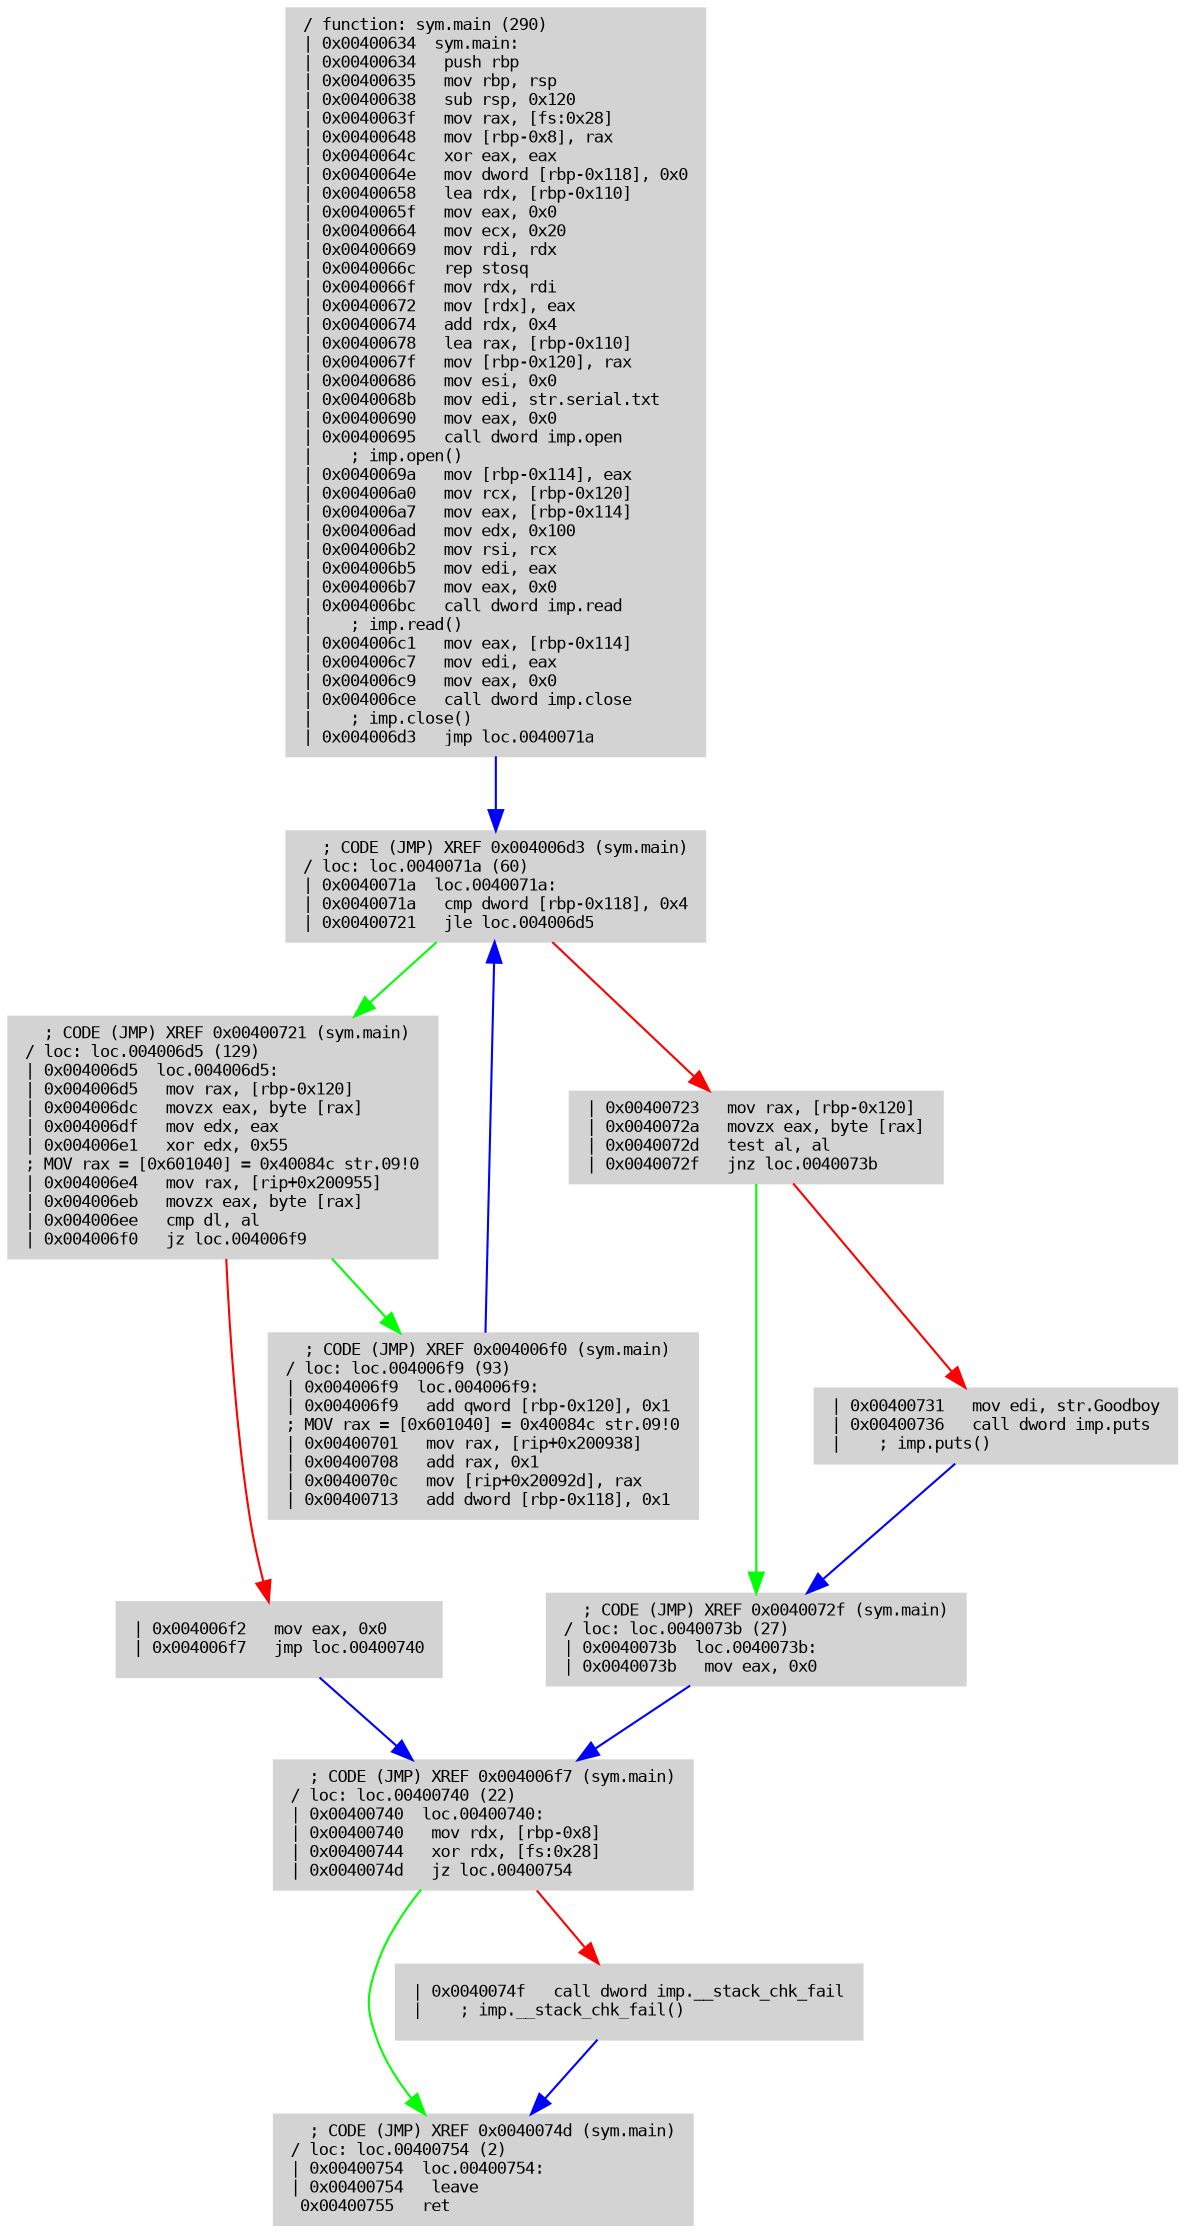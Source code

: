 digraph code {
	graph [bgcolor=white];
	node [color=lightgray, style=filled shape=box fontname="Courier" fontsize="8"];
	"0x00400634_0x00400634" -> "0x00400634_0x0040071a" [color="blue"];
 "0x00400634_0x00400634" [URL="sym.main/0x00400634" color="lightgray", label="/ function: sym.main (290)\l| 0x00400634  sym.main:\l| 0x00400634   push rbp\l| 0x00400635   mov rbp, rsp\l| 0x00400638   sub rsp, 0x120\l| 0x0040063f   mov rax, [fs:0x28]\l| 0x00400648   mov [rbp-0x8], rax\l| 0x0040064c   xor eax, eax\l| 0x0040064e   mov dword [rbp-0x118], 0x0\l| 0x00400658   lea rdx, [rbp-0x110]\l| 0x0040065f   mov eax, 0x0\l| 0x00400664   mov ecx, 0x20\l| 0x00400669   mov rdi, rdx\l| 0x0040066c   rep stosq\l| 0x0040066f   mov rdx, rdi\l| 0x00400672   mov [rdx], eax\l| 0x00400674   add rdx, 0x4\l| 0x00400678   lea rax, [rbp-0x110]\l| 0x0040067f   mov [rbp-0x120], rax\l| 0x00400686   mov esi, 0x0\l| 0x0040068b   mov edi, str.serial.txt\l| 0x00400690   mov eax, 0x0\l| 0x00400695   call dword imp.open\l|    ; imp.open()\l| 0x0040069a   mov [rbp-0x114], eax\l| 0x004006a0   mov rcx, [rbp-0x120]\l| 0x004006a7   mov eax, [rbp-0x114]\l| 0x004006ad   mov edx, 0x100\l| 0x004006b2   mov rsi, rcx\l| 0x004006b5   mov edi, eax\l| 0x004006b7   mov eax, 0x0\l| 0x004006bc   call dword imp.read\l|    ; imp.read()\l| 0x004006c1   mov eax, [rbp-0x114]\l| 0x004006c7   mov edi, eax\l| 0x004006c9   mov eax, 0x0\l| 0x004006ce   call dword imp.close\l|    ; imp.close()\l| 0x004006d3   jmp loc.0040071a\l"]
	"0x00400634_0x004006d5" -> "0x00400634_0x004006f9" [color="green"];
	"0x00400634_0x004006d5" -> "0x00400634_0x004006f2" [color="red"];
 "0x00400634_0x004006d5" [URL="sym.main/0x004006d5" color="lightgray", label="  ; CODE (JMP) XREF 0x00400721 (sym.main)\l/ loc: loc.004006d5 (129)\l| 0x004006d5  loc.004006d5:\l| 0x004006d5   mov rax, [rbp-0x120]\l| 0x004006dc   movzx eax, byte [rax]\l| 0x004006df   mov edx, eax\l| 0x004006e1   xor edx, 0x55\l; MOV rax = [0x601040] = 0x40084c str.09!0\l| 0x004006e4   mov rax, [rip+0x200955]\l| 0x004006eb   movzx eax, byte [rax]\l| 0x004006ee   cmp dl, al\l| 0x004006f0   jz loc.004006f9\l"]
	"0x00400634_0x004006f2" -> "0x00400634_0x00400740" [color="blue"];
 "0x00400634_0x004006f2" [URL="sym.main/0x004006f2" color="lightgray", label="| 0x004006f2   mov eax, 0x0\l| 0x004006f7   jmp loc.00400740\l"]
	"0x00400634_0x004006f9" -> "0x00400634_0x0040071a" [color="blue"];
 "0x00400634_0x004006f9" [URL="sym.main/0x004006f9" color="lightgray", label="  ; CODE (JMP) XREF 0x004006f0 (sym.main)\l/ loc: loc.004006f9 (93)\l| 0x004006f9  loc.004006f9:\l| 0x004006f9   add qword [rbp-0x120], 0x1\l; MOV rax = [0x601040] = 0x40084c str.09!0\l| 0x00400701   mov rax, [rip+0x200938]\l| 0x00400708   add rax, 0x1\l| 0x0040070c   mov [rip+0x20092d], rax\l| 0x00400713   add dword [rbp-0x118], 0x1\l"]
	"0x00400634_0x0040071a" -> "0x00400634_0x004006d5" [color="green"];
	"0x00400634_0x0040071a" -> "0x00400634_0x00400723" [color="red"];
 "0x00400634_0x0040071a" [URL="sym.main/0x0040071a" color="lightgray", label="  ; CODE (JMP) XREF 0x004006d3 (sym.main)\l/ loc: loc.0040071a (60)\l| 0x0040071a  loc.0040071a:\l| 0x0040071a   cmp dword [rbp-0x118], 0x4\l| 0x00400721   jle loc.004006d5\l"]
	"0x00400634_0x00400723" -> "0x00400634_0x0040073b" [color="green"];
	"0x00400634_0x00400723" -> "0x00400634_0x00400731" [color="red"];
 "0x00400634_0x00400723" [URL="sym.main/0x00400723" color="lightgray", label="| 0x00400723   mov rax, [rbp-0x120]\l| 0x0040072a   movzx eax, byte [rax]\l| 0x0040072d   test al, al\l| 0x0040072f   jnz loc.0040073b\l"]
	"0x00400634_0x00400731" -> "0x00400634_0x0040073b" [color="blue"];
 "0x00400634_0x00400731" [URL="sym.main/0x00400731" color="lightgray", label="| 0x00400731   mov edi, str.Goodboy\l| 0x00400736   call dword imp.puts\l|    ; imp.puts()\l"]
	"0x00400634_0x0040073b" -> "0x00400634_0x00400740" [color="blue"];
 "0x00400634_0x0040073b" [URL="sym.main/0x0040073b" color="lightgray", label="  ; CODE (JMP) XREF 0x0040072f (sym.main)\l/ loc: loc.0040073b (27)\l| 0x0040073b  loc.0040073b:\l| 0x0040073b   mov eax, 0x0\l"]
	"0x00400634_0x00400740" -> "0x00400634_0x00400754" [color="green"];
	"0x00400634_0x00400740" -> "0x00400634_0x0040074f" [color="red"];
 "0x00400634_0x00400740" [URL="sym.main/0x00400740" color="lightgray", label="  ; CODE (JMP) XREF 0x004006f7 (sym.main)\l/ loc: loc.00400740 (22)\l| 0x00400740  loc.00400740:\l| 0x00400740   mov rdx, [rbp-0x8]\l| 0x00400744   xor rdx, [fs:0x28]\l| 0x0040074d   jz loc.00400754\l"]
	"0x00400634_0x0040074f" -> "0x00400634_0x00400754" [color="blue"];
 "0x00400634_0x0040074f" [URL="sym.main/0x0040074f" color="lightgray", label="| 0x0040074f   call dword imp.__stack_chk_fail\l|    ; imp.__stack_chk_fail()\l"]
 "0x00400634_0x00400754" [URL="sym.main/0x00400754" color="lightgray", label="  ; CODE (JMP) XREF 0x0040074d (sym.main)\l/ loc: loc.00400754 (2)\l| 0x00400754  loc.00400754:\l| 0x00400754   leave\l\ 0x00400755   ret\l"]
}
